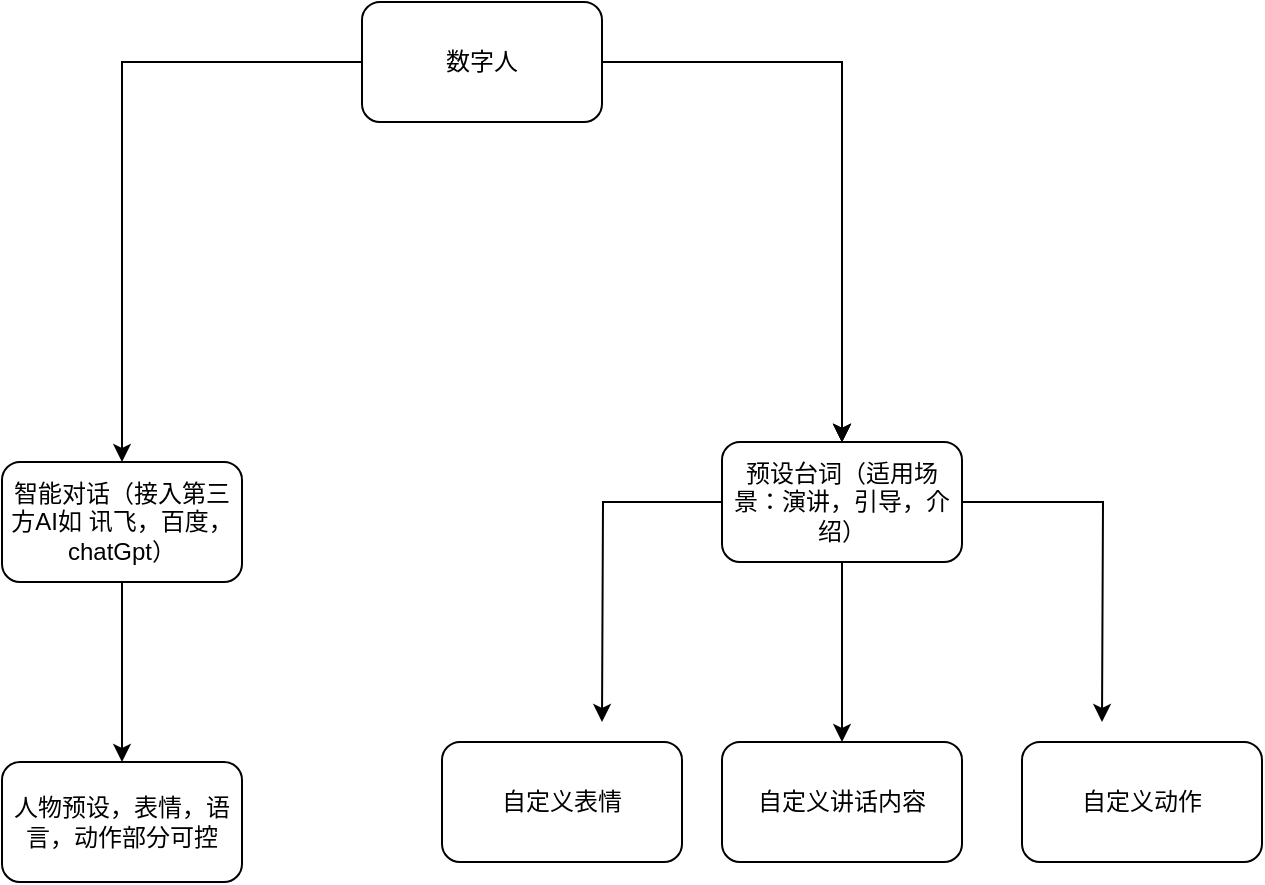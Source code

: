 <mxfile version="22.0.5" type="github">
  <diagram name="第 1 页" id="omGcXEY8-tabJq8hoSqz">
    <mxGraphModel dx="1434" dy="756" grid="1" gridSize="10" guides="1" tooltips="1" connect="1" arrows="1" fold="1" page="1" pageScale="1" pageWidth="827" pageHeight="1169" math="0" shadow="0">
      <root>
        <mxCell id="0" />
        <mxCell id="1" parent="0" />
        <mxCell id="IGPGHX3xFUD61vENqsDa-3" value="" style="edgeStyle=orthogonalEdgeStyle;rounded=0;orthogonalLoop=1;jettySize=auto;html=1;" edge="1" parent="1" source="IGPGHX3xFUD61vENqsDa-1" target="IGPGHX3xFUD61vENqsDa-2">
          <mxGeometry relative="1" as="geometry" />
        </mxCell>
        <mxCell id="IGPGHX3xFUD61vENqsDa-4" value="" style="edgeStyle=orthogonalEdgeStyle;rounded=0;orthogonalLoop=1;jettySize=auto;html=1;" edge="1" parent="1" source="IGPGHX3xFUD61vENqsDa-1" target="IGPGHX3xFUD61vENqsDa-2">
          <mxGeometry relative="1" as="geometry" />
        </mxCell>
        <mxCell id="IGPGHX3xFUD61vENqsDa-5" value="" style="edgeStyle=orthogonalEdgeStyle;rounded=0;orthogonalLoop=1;jettySize=auto;html=1;" edge="1" parent="1" source="IGPGHX3xFUD61vENqsDa-1" target="IGPGHX3xFUD61vENqsDa-2">
          <mxGeometry relative="1" as="geometry" />
        </mxCell>
        <mxCell id="IGPGHX3xFUD61vENqsDa-6" value="" style="edgeStyle=orthogonalEdgeStyle;rounded=0;orthogonalLoop=1;jettySize=auto;html=1;" edge="1" parent="1" source="IGPGHX3xFUD61vENqsDa-1" target="IGPGHX3xFUD61vENqsDa-2">
          <mxGeometry relative="1" as="geometry" />
        </mxCell>
        <mxCell id="IGPGHX3xFUD61vENqsDa-8" style="edgeStyle=orthogonalEdgeStyle;rounded=0;orthogonalLoop=1;jettySize=auto;html=1;" edge="1" parent="1" source="IGPGHX3xFUD61vENqsDa-1" target="IGPGHX3xFUD61vENqsDa-7">
          <mxGeometry relative="1" as="geometry" />
        </mxCell>
        <mxCell id="IGPGHX3xFUD61vENqsDa-1" value="数字人" style="rounded=1;whiteSpace=wrap;html=1;" vertex="1" parent="1">
          <mxGeometry x="270" y="40" width="120" height="60" as="geometry" />
        </mxCell>
        <mxCell id="IGPGHX3xFUD61vENqsDa-10" value="" style="edgeStyle=orthogonalEdgeStyle;rounded=0;orthogonalLoop=1;jettySize=auto;html=1;" edge="1" parent="1" source="IGPGHX3xFUD61vENqsDa-2">
          <mxGeometry relative="1" as="geometry">
            <mxPoint x="450" y="300" as="sourcePoint" />
            <mxPoint x="390" y="400" as="targetPoint" />
          </mxGeometry>
        </mxCell>
        <mxCell id="IGPGHX3xFUD61vENqsDa-12" value="" style="edgeStyle=orthogonalEdgeStyle;rounded=0;orthogonalLoop=1;jettySize=auto;html=1;" edge="1" parent="1" source="IGPGHX3xFUD61vENqsDa-7" target="IGPGHX3xFUD61vENqsDa-11">
          <mxGeometry relative="1" as="geometry" />
        </mxCell>
        <mxCell id="IGPGHX3xFUD61vENqsDa-7" value="智能对话（接入第三方AI如 讯飞，百度，chatGpt）" style="rounded=1;whiteSpace=wrap;html=1;" vertex="1" parent="1">
          <mxGeometry x="90" y="270" width="120" height="60" as="geometry" />
        </mxCell>
        <mxCell id="IGPGHX3xFUD61vENqsDa-9" value="自定义表情" style="whiteSpace=wrap;html=1;rounded=1;" vertex="1" parent="1">
          <mxGeometry x="310" y="410" width="120" height="60" as="geometry" />
        </mxCell>
        <mxCell id="IGPGHX3xFUD61vENqsDa-11" value="人物预设，表情，语言，动作部分可控" style="whiteSpace=wrap;html=1;rounded=1;" vertex="1" parent="1">
          <mxGeometry x="90" y="420" width="120" height="60" as="geometry" />
        </mxCell>
        <mxCell id="IGPGHX3xFUD61vENqsDa-13" value="自定义动作" style="whiteSpace=wrap;html=1;rounded=1;" vertex="1" parent="1">
          <mxGeometry x="600" y="410" width="120" height="60" as="geometry" />
        </mxCell>
        <mxCell id="IGPGHX3xFUD61vENqsDa-16" style="edgeStyle=orthogonalEdgeStyle;rounded=0;orthogonalLoop=1;jettySize=auto;html=1;" edge="1" parent="1" source="IGPGHX3xFUD61vENqsDa-2">
          <mxGeometry relative="1" as="geometry">
            <mxPoint x="640" y="400" as="targetPoint" />
          </mxGeometry>
        </mxCell>
        <mxCell id="IGPGHX3xFUD61vENqsDa-20" value="" style="edgeStyle=orthogonalEdgeStyle;rounded=0;orthogonalLoop=1;jettySize=auto;html=1;" edge="1" parent="1" source="IGPGHX3xFUD61vENqsDa-2" target="IGPGHX3xFUD61vENqsDa-19">
          <mxGeometry relative="1" as="geometry" />
        </mxCell>
        <mxCell id="IGPGHX3xFUD61vENqsDa-2" value="预设台词（适用场景：演讲，引导，介绍）" style="whiteSpace=wrap;html=1;rounded=1;" vertex="1" parent="1">
          <mxGeometry x="450" y="260" width="120" height="60" as="geometry" />
        </mxCell>
        <mxCell id="IGPGHX3xFUD61vENqsDa-19" value="自定义讲话内容" style="rounded=1;whiteSpace=wrap;html=1;" vertex="1" parent="1">
          <mxGeometry x="450" y="410" width="120" height="60" as="geometry" />
        </mxCell>
        <mxCell id="IGPGHX3xFUD61vENqsDa-23" value="" style="edgeStyle=orthogonalEdgeStyle;rounded=0;orthogonalLoop=1;jettySize=auto;html=1;" edge="1" parent="1" source="IGPGHX3xFUD61vENqsDa-21">
          <mxGeometry relative="1" as="geometry">
            <mxPoint x="140" y="690" as="targetPoint" />
          </mxGeometry>
        </mxCell>
      </root>
    </mxGraphModel>
  </diagram>
</mxfile>
